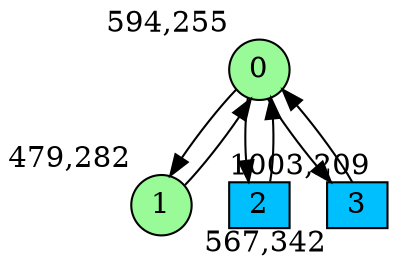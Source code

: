 digraph G {
graph [bgcolor=white]
node [shape=circle, style = filled, fillcolor=white,fixedsize=true, width=0.4, height=0.3 ]
0[xlabel="594,255", pos = "1.79688,1.35938!", fillcolor=palegreen ];
1[xlabel="479,282", pos = "0,0.9375!", fillcolor=palegreen ];
2[xlabel="1003,209", pos = "8.1875,2.07813!", fillcolor=deepskyblue, shape=box ];
3[xlabel="567,342", pos = "1.375,0!", fillcolor=deepskyblue, shape=box ];
0->1 ;
0->2 ;
0->3 ;
1->0 ;
2->0 ;
3->0 ;
}
